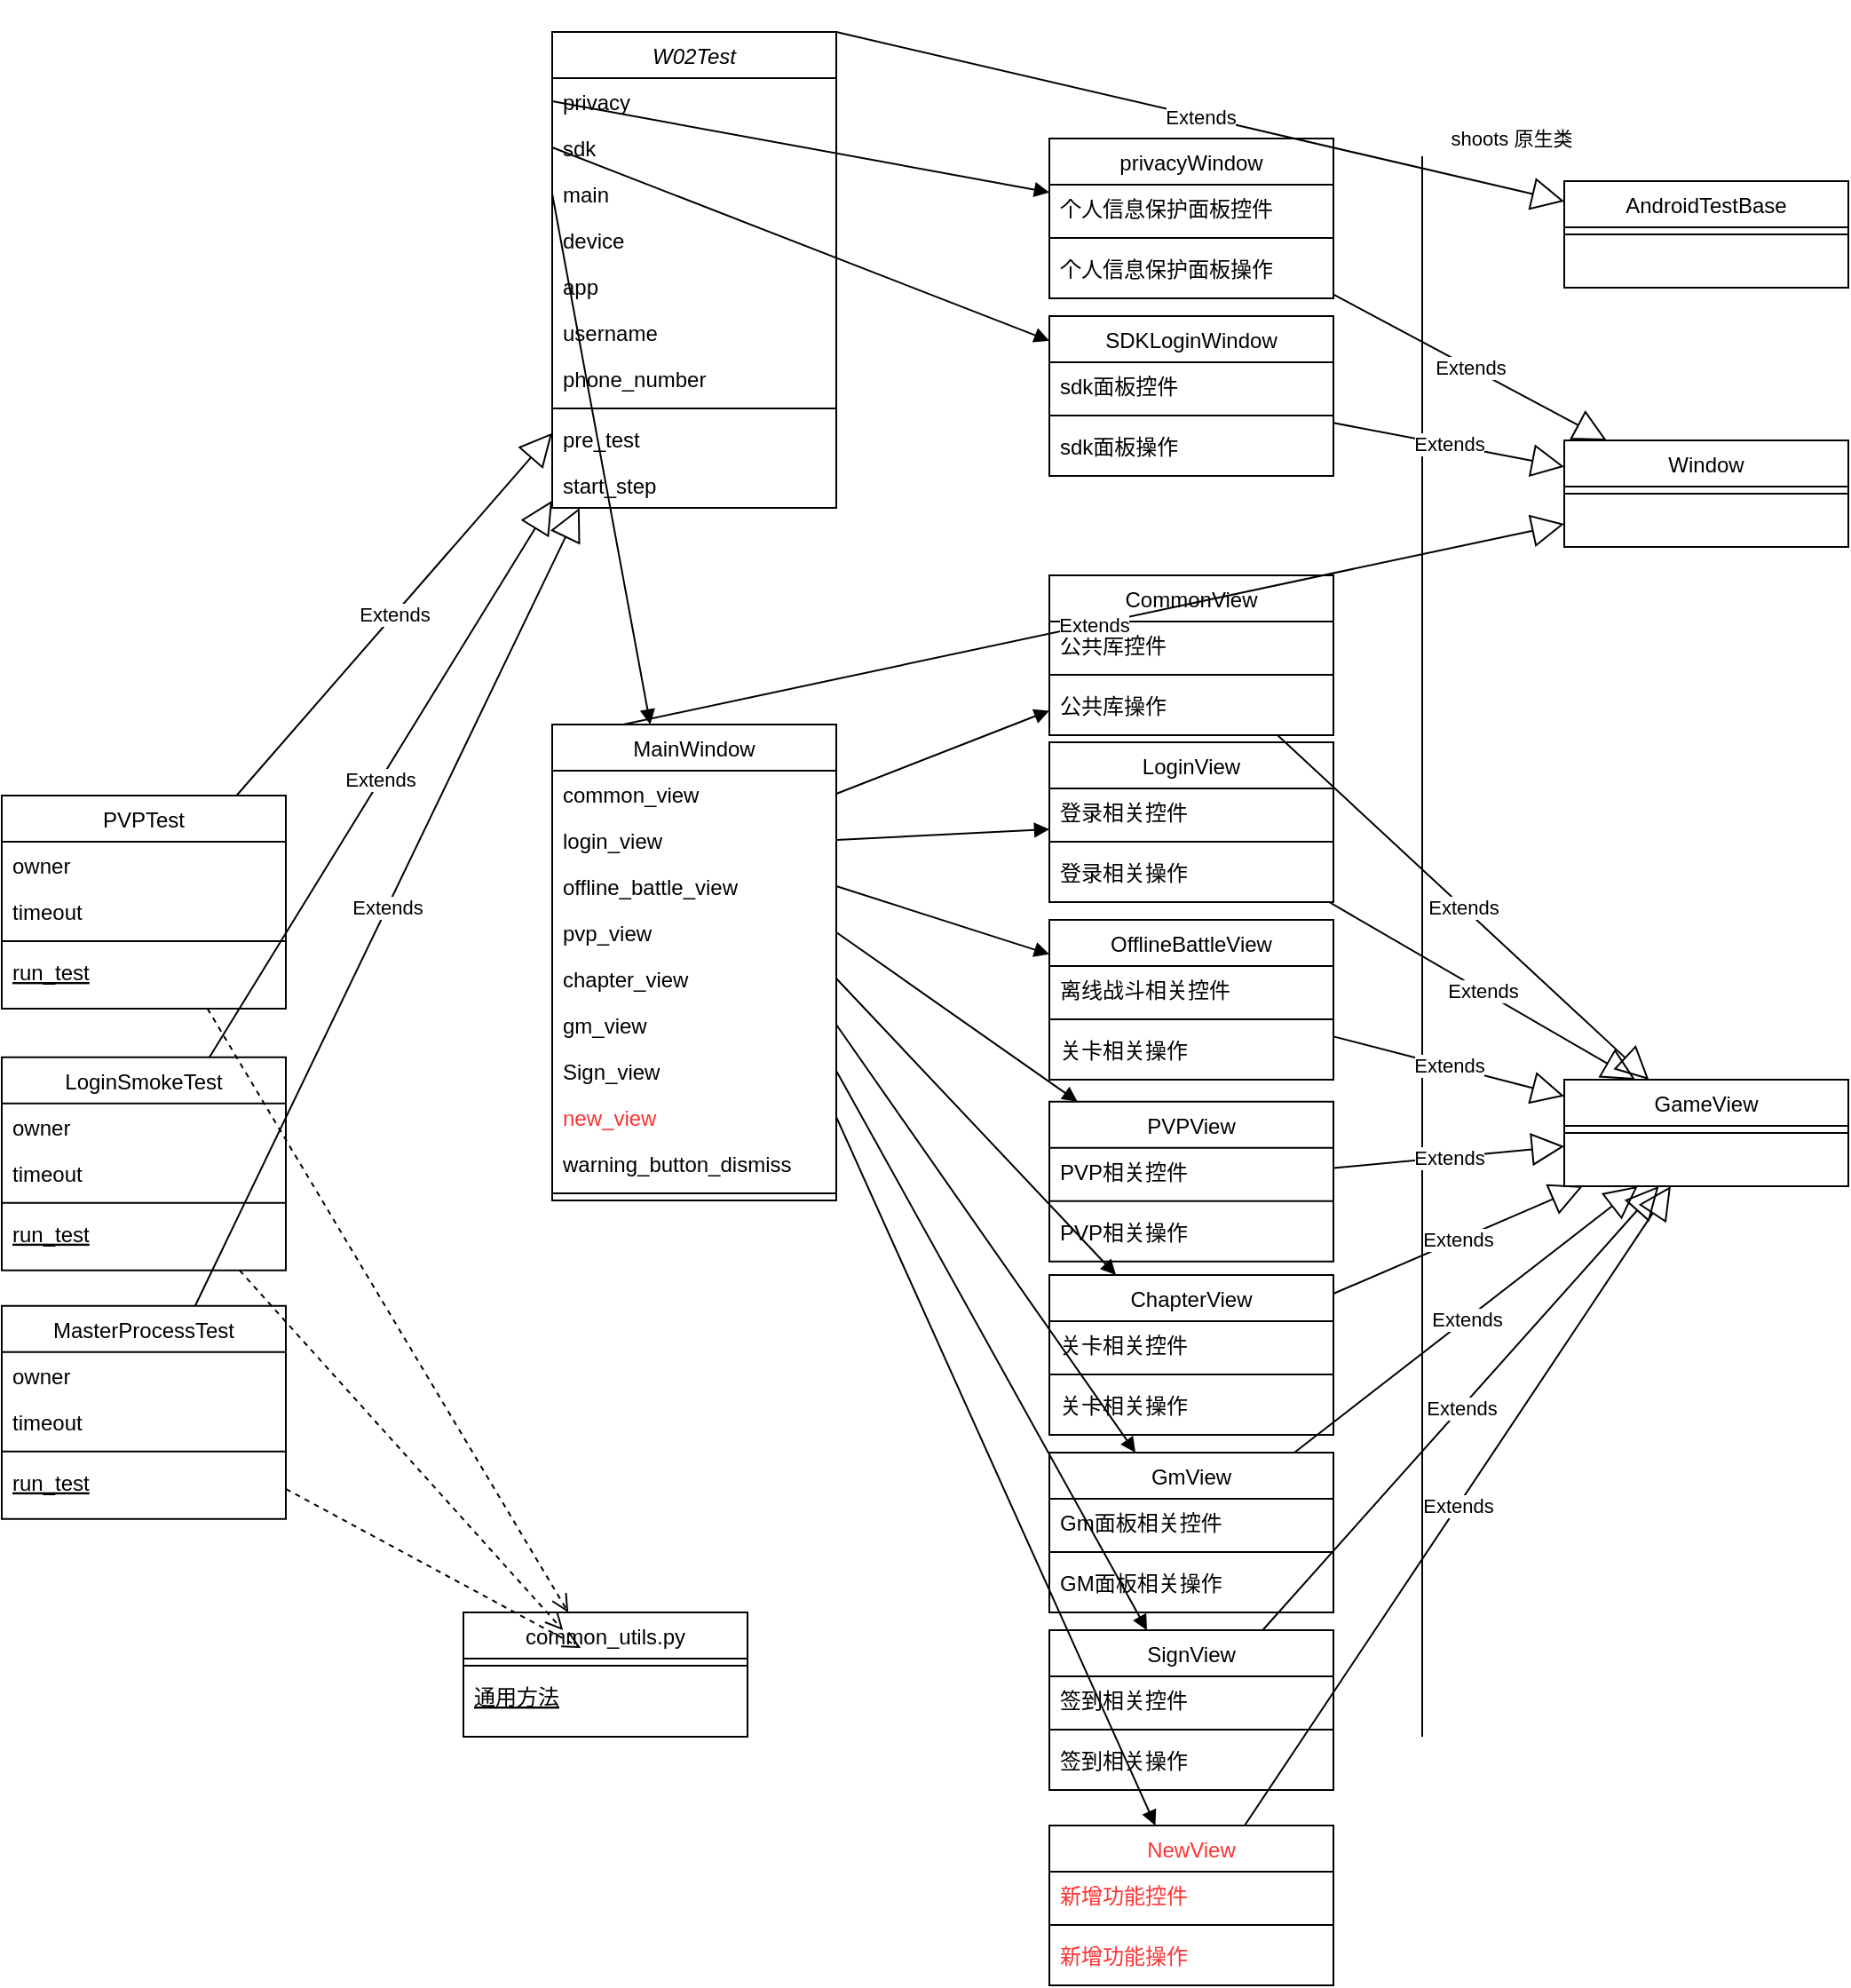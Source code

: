 <mxfile version="15.7.2" type="github">
  <diagram id="C5RBs43oDa-KdzZeNtuy" name="Page-1">
    <mxGraphModel dx="2062" dy="1154" grid="1" gridSize="10" guides="1" tooltips="1" connect="1" arrows="1" fold="1" page="1" pageScale="1" pageWidth="827" pageHeight="1169" math="0" shadow="0">
      <root>
        <mxCell id="WIyWlLk6GJQsqaUBKTNV-0" />
        <mxCell id="WIyWlLk6GJQsqaUBKTNV-1" parent="WIyWlLk6GJQsqaUBKTNV-0" />
        <mxCell id="zkfFHV4jXpPFQw0GAbJ--0" value="W02Test" style="swimlane;fontStyle=2;align=center;verticalAlign=top;childLayout=stackLayout;horizontal=1;startSize=26;horizontalStack=0;resizeParent=1;resizeLast=0;collapsible=1;marginBottom=0;rounded=0;shadow=0;strokeWidth=1;" parent="WIyWlLk6GJQsqaUBKTNV-1" vertex="1">
          <mxGeometry x="360" y="50" width="160" height="268" as="geometry">
            <mxRectangle x="230" y="140" width="160" height="26" as="alternateBounds" />
          </mxGeometry>
        </mxCell>
        <mxCell id="zkfFHV4jXpPFQw0GAbJ--1" value="privacy" style="text;align=left;verticalAlign=top;spacingLeft=4;spacingRight=4;overflow=hidden;rotatable=0;points=[[0,0.5],[1,0.5]];portConstraint=eastwest;" parent="zkfFHV4jXpPFQw0GAbJ--0" vertex="1">
          <mxGeometry y="26" width="160" height="26" as="geometry" />
        </mxCell>
        <mxCell id="zkfFHV4jXpPFQw0GAbJ--2" value="sdk" style="text;align=left;verticalAlign=top;spacingLeft=4;spacingRight=4;overflow=hidden;rotatable=0;points=[[0,0.5],[1,0.5]];portConstraint=eastwest;rounded=0;shadow=0;html=0;" parent="zkfFHV4jXpPFQw0GAbJ--0" vertex="1">
          <mxGeometry y="52" width="160" height="26" as="geometry" />
        </mxCell>
        <mxCell id="zkfFHV4jXpPFQw0GAbJ--3" value="main" style="text;align=left;verticalAlign=top;spacingLeft=4;spacingRight=4;overflow=hidden;rotatable=0;points=[[0,0.5],[1,0.5]];portConstraint=eastwest;rounded=0;shadow=0;html=0;" parent="zkfFHV4jXpPFQw0GAbJ--0" vertex="1">
          <mxGeometry y="78" width="160" height="26" as="geometry" />
        </mxCell>
        <mxCell id="FP9wu0z_1PRYk9KPwg8O-0" value="device" style="text;align=left;verticalAlign=top;spacingLeft=4;spacingRight=4;overflow=hidden;rotatable=0;points=[[0,0.5],[1,0.5]];portConstraint=eastwest;rounded=0;shadow=0;html=0;" vertex="1" parent="zkfFHV4jXpPFQw0GAbJ--0">
          <mxGeometry y="104" width="160" height="26" as="geometry" />
        </mxCell>
        <mxCell id="FP9wu0z_1PRYk9KPwg8O-1" value="app" style="text;align=left;verticalAlign=top;spacingLeft=4;spacingRight=4;overflow=hidden;rotatable=0;points=[[0,0.5],[1,0.5]];portConstraint=eastwest;rounded=0;shadow=0;html=0;" vertex="1" parent="zkfFHV4jXpPFQw0GAbJ--0">
          <mxGeometry y="130" width="160" height="26" as="geometry" />
        </mxCell>
        <mxCell id="FP9wu0z_1PRYk9KPwg8O-2" value="username" style="text;align=left;verticalAlign=top;spacingLeft=4;spacingRight=4;overflow=hidden;rotatable=0;points=[[0,0.5],[1,0.5]];portConstraint=eastwest;rounded=0;shadow=0;html=0;" vertex="1" parent="zkfFHV4jXpPFQw0GAbJ--0">
          <mxGeometry y="156" width="160" height="26" as="geometry" />
        </mxCell>
        <mxCell id="FP9wu0z_1PRYk9KPwg8O-3" value="phone_number" style="text;align=left;verticalAlign=top;spacingLeft=4;spacingRight=4;overflow=hidden;rotatable=0;points=[[0,0.5],[1,0.5]];portConstraint=eastwest;rounded=0;shadow=0;html=0;" vertex="1" parent="zkfFHV4jXpPFQw0GAbJ--0">
          <mxGeometry y="182" width="160" height="26" as="geometry" />
        </mxCell>
        <mxCell id="zkfFHV4jXpPFQw0GAbJ--4" value="" style="line;html=1;strokeWidth=1;align=left;verticalAlign=middle;spacingTop=-1;spacingLeft=3;spacingRight=3;rotatable=0;labelPosition=right;points=[];portConstraint=eastwest;" parent="zkfFHV4jXpPFQw0GAbJ--0" vertex="1">
          <mxGeometry y="208" width="160" height="8" as="geometry" />
        </mxCell>
        <mxCell id="zkfFHV4jXpPFQw0GAbJ--5" value="pre_test" style="text;align=left;verticalAlign=top;spacingLeft=4;spacingRight=4;overflow=hidden;rotatable=0;points=[[0,0.5],[1,0.5]];portConstraint=eastwest;" parent="zkfFHV4jXpPFQw0GAbJ--0" vertex="1">
          <mxGeometry y="216" width="160" height="26" as="geometry" />
        </mxCell>
        <mxCell id="FP9wu0z_1PRYk9KPwg8O-4" value="start_step" style="text;align=left;verticalAlign=top;spacingLeft=4;spacingRight=4;overflow=hidden;rotatable=0;points=[[0,0.5],[1,0.5]];portConstraint=eastwest;" vertex="1" parent="zkfFHV4jXpPFQw0GAbJ--0">
          <mxGeometry y="242" width="160" height="26" as="geometry" />
        </mxCell>
        <mxCell id="zkfFHV4jXpPFQw0GAbJ--6" value="PVPTest" style="swimlane;fontStyle=0;align=center;verticalAlign=top;childLayout=stackLayout;horizontal=1;startSize=26;horizontalStack=0;resizeParent=1;resizeLast=0;collapsible=1;marginBottom=0;rounded=0;shadow=0;strokeWidth=1;" parent="WIyWlLk6GJQsqaUBKTNV-1" vertex="1">
          <mxGeometry x="50" y="480" width="160" height="120" as="geometry">
            <mxRectangle x="130" y="380" width="160" height="26" as="alternateBounds" />
          </mxGeometry>
        </mxCell>
        <mxCell id="zkfFHV4jXpPFQw0GAbJ--7" value="owner" style="text;align=left;verticalAlign=top;spacingLeft=4;spacingRight=4;overflow=hidden;rotatable=0;points=[[0,0.5],[1,0.5]];portConstraint=eastwest;" parent="zkfFHV4jXpPFQw0GAbJ--6" vertex="1">
          <mxGeometry y="26" width="160" height="26" as="geometry" />
        </mxCell>
        <mxCell id="zkfFHV4jXpPFQw0GAbJ--8" value="timeout" style="text;align=left;verticalAlign=top;spacingLeft=4;spacingRight=4;overflow=hidden;rotatable=0;points=[[0,0.5],[1,0.5]];portConstraint=eastwest;rounded=0;shadow=0;html=0;" parent="zkfFHV4jXpPFQw0GAbJ--6" vertex="1">
          <mxGeometry y="52" width="160" height="26" as="geometry" />
        </mxCell>
        <mxCell id="zkfFHV4jXpPFQw0GAbJ--9" value="" style="line;html=1;strokeWidth=1;align=left;verticalAlign=middle;spacingTop=-1;spacingLeft=3;spacingRight=3;rotatable=0;labelPosition=right;points=[];portConstraint=eastwest;" parent="zkfFHV4jXpPFQw0GAbJ--6" vertex="1">
          <mxGeometry y="78" width="160" height="8" as="geometry" />
        </mxCell>
        <mxCell id="zkfFHV4jXpPFQw0GAbJ--10" value="run_test" style="text;align=left;verticalAlign=top;spacingLeft=4;spacingRight=4;overflow=hidden;rotatable=0;points=[[0,0.5],[1,0.5]];portConstraint=eastwest;fontStyle=4" parent="zkfFHV4jXpPFQw0GAbJ--6" vertex="1">
          <mxGeometry y="86" width="160" height="26" as="geometry" />
        </mxCell>
        <mxCell id="zkfFHV4jXpPFQw0GAbJ--17" value="MainWindow" style="swimlane;fontStyle=0;align=center;verticalAlign=top;childLayout=stackLayout;horizontal=1;startSize=26;horizontalStack=0;resizeParent=1;resizeLast=0;collapsible=1;marginBottom=0;rounded=0;shadow=0;strokeWidth=1;" parent="WIyWlLk6GJQsqaUBKTNV-1" vertex="1">
          <mxGeometry x="360" y="440" width="160" height="268" as="geometry">
            <mxRectangle x="550" y="140" width="160" height="26" as="alternateBounds" />
          </mxGeometry>
        </mxCell>
        <mxCell id="zkfFHV4jXpPFQw0GAbJ--18" value="common_view" style="text;align=left;verticalAlign=top;spacingLeft=4;spacingRight=4;overflow=hidden;rotatable=0;points=[[0,0.5],[1,0.5]];portConstraint=eastwest;" parent="zkfFHV4jXpPFQw0GAbJ--17" vertex="1">
          <mxGeometry y="26" width="160" height="26" as="geometry" />
        </mxCell>
        <mxCell id="zkfFHV4jXpPFQw0GAbJ--19" value="login_view" style="text;align=left;verticalAlign=top;spacingLeft=4;spacingRight=4;overflow=hidden;rotatable=0;points=[[0,0.5],[1,0.5]];portConstraint=eastwest;rounded=0;shadow=0;html=0;" parent="zkfFHV4jXpPFQw0GAbJ--17" vertex="1">
          <mxGeometry y="52" width="160" height="26" as="geometry" />
        </mxCell>
        <mxCell id="zkfFHV4jXpPFQw0GAbJ--20" value="offline_battle_view" style="text;align=left;verticalAlign=top;spacingLeft=4;spacingRight=4;overflow=hidden;rotatable=0;points=[[0,0.5],[1,0.5]];portConstraint=eastwest;rounded=0;shadow=0;html=0;" parent="zkfFHV4jXpPFQw0GAbJ--17" vertex="1">
          <mxGeometry y="78" width="160" height="26" as="geometry" />
        </mxCell>
        <mxCell id="zkfFHV4jXpPFQw0GAbJ--21" value="pvp_view" style="text;align=left;verticalAlign=top;spacingLeft=4;spacingRight=4;overflow=hidden;rotatable=0;points=[[0,0.5],[1,0.5]];portConstraint=eastwest;rounded=0;shadow=0;html=0;" parent="zkfFHV4jXpPFQw0GAbJ--17" vertex="1">
          <mxGeometry y="104" width="160" height="26" as="geometry" />
        </mxCell>
        <mxCell id="zkfFHV4jXpPFQw0GAbJ--22" value="chapter_view" style="text;align=left;verticalAlign=top;spacingLeft=4;spacingRight=4;overflow=hidden;rotatable=0;points=[[0,0.5],[1,0.5]];portConstraint=eastwest;rounded=0;shadow=0;html=0;" parent="zkfFHV4jXpPFQw0GAbJ--17" vertex="1">
          <mxGeometry y="130" width="160" height="26" as="geometry" />
        </mxCell>
        <mxCell id="FP9wu0z_1PRYk9KPwg8O-25" value="gm_view" style="text;align=left;verticalAlign=top;spacingLeft=4;spacingRight=4;overflow=hidden;rotatable=0;points=[[0,0.5],[1,0.5]];portConstraint=eastwest;rounded=0;shadow=0;html=0;" vertex="1" parent="zkfFHV4jXpPFQw0GAbJ--17">
          <mxGeometry y="156" width="160" height="26" as="geometry" />
        </mxCell>
        <mxCell id="FP9wu0z_1PRYk9KPwg8O-26" value="Sign_view" style="text;align=left;verticalAlign=top;spacingLeft=4;spacingRight=4;overflow=hidden;rotatable=0;points=[[0,0.5],[1,0.5]];portConstraint=eastwest;rounded=0;shadow=0;html=0;" vertex="1" parent="zkfFHV4jXpPFQw0GAbJ--17">
          <mxGeometry y="182" width="160" height="26" as="geometry" />
        </mxCell>
        <mxCell id="FP9wu0z_1PRYk9KPwg8O-162" value="new_view" style="text;align=left;verticalAlign=top;spacingLeft=4;spacingRight=4;overflow=hidden;rotatable=0;points=[[0,0.5],[1,0.5]];portConstraint=eastwest;rounded=0;shadow=0;html=0;fontColor=#FF3333;" vertex="1" parent="zkfFHV4jXpPFQw0GAbJ--17">
          <mxGeometry y="208" width="160" height="26" as="geometry" />
        </mxCell>
        <mxCell id="FP9wu0z_1PRYk9KPwg8O-27" value="warning_button_dismiss" style="text;align=left;verticalAlign=top;spacingLeft=4;spacingRight=4;overflow=hidden;rotatable=0;points=[[0,0.5],[1,0.5]];portConstraint=eastwest;rounded=0;shadow=0;html=0;" vertex="1" parent="zkfFHV4jXpPFQw0GAbJ--17">
          <mxGeometry y="234" width="160" height="26" as="geometry" />
        </mxCell>
        <mxCell id="zkfFHV4jXpPFQw0GAbJ--23" value="" style="line;html=1;strokeWidth=1;align=left;verticalAlign=middle;spacingTop=-1;spacingLeft=3;spacingRight=3;rotatable=0;labelPosition=right;points=[];portConstraint=eastwest;" parent="zkfFHV4jXpPFQw0GAbJ--17" vertex="1">
          <mxGeometry y="260" width="160" height="8" as="geometry" />
        </mxCell>
        <mxCell id="FP9wu0z_1PRYk9KPwg8O-5" value="Extends" style="endArrow=block;endSize=16;endFill=0;html=1;rounded=0;" edge="1" parent="WIyWlLk6GJQsqaUBKTNV-1" source="zkfFHV4jXpPFQw0GAbJ--6" target="zkfFHV4jXpPFQw0GAbJ--0">
          <mxGeometry width="160" relative="1" as="geometry">
            <mxPoint x="470" y="550" as="sourcePoint" />
            <mxPoint x="630" y="550" as="targetPoint" />
          </mxGeometry>
        </mxCell>
        <mxCell id="FP9wu0z_1PRYk9KPwg8O-7" value="LoginSmokeTest" style="swimlane;fontStyle=0;align=center;verticalAlign=top;childLayout=stackLayout;horizontal=1;startSize=26;horizontalStack=0;resizeParent=1;resizeLast=0;collapsible=1;marginBottom=0;rounded=0;shadow=0;strokeWidth=1;" vertex="1" parent="WIyWlLk6GJQsqaUBKTNV-1">
          <mxGeometry x="50" y="627.35" width="160" height="120" as="geometry">
            <mxRectangle x="130" y="380" width="160" height="26" as="alternateBounds" />
          </mxGeometry>
        </mxCell>
        <mxCell id="FP9wu0z_1PRYk9KPwg8O-8" value="owner" style="text;align=left;verticalAlign=top;spacingLeft=4;spacingRight=4;overflow=hidden;rotatable=0;points=[[0,0.5],[1,0.5]];portConstraint=eastwest;" vertex="1" parent="FP9wu0z_1PRYk9KPwg8O-7">
          <mxGeometry y="26" width="160" height="26" as="geometry" />
        </mxCell>
        <mxCell id="FP9wu0z_1PRYk9KPwg8O-9" value="timeout" style="text;align=left;verticalAlign=top;spacingLeft=4;spacingRight=4;overflow=hidden;rotatable=0;points=[[0,0.5],[1,0.5]];portConstraint=eastwest;rounded=0;shadow=0;html=0;" vertex="1" parent="FP9wu0z_1PRYk9KPwg8O-7">
          <mxGeometry y="52" width="160" height="26" as="geometry" />
        </mxCell>
        <mxCell id="FP9wu0z_1PRYk9KPwg8O-10" value="" style="line;html=1;strokeWidth=1;align=left;verticalAlign=middle;spacingTop=-1;spacingLeft=3;spacingRight=3;rotatable=0;labelPosition=right;points=[];portConstraint=eastwest;" vertex="1" parent="FP9wu0z_1PRYk9KPwg8O-7">
          <mxGeometry y="78" width="160" height="8" as="geometry" />
        </mxCell>
        <mxCell id="FP9wu0z_1PRYk9KPwg8O-11" value="run_test" style="text;align=left;verticalAlign=top;spacingLeft=4;spacingRight=4;overflow=hidden;rotatable=0;points=[[0,0.5],[1,0.5]];portConstraint=eastwest;fontStyle=4" vertex="1" parent="FP9wu0z_1PRYk9KPwg8O-7">
          <mxGeometry y="86" width="160" height="26" as="geometry" />
        </mxCell>
        <mxCell id="FP9wu0z_1PRYk9KPwg8O-12" value="Extends" style="endArrow=block;endSize=16;endFill=0;html=1;rounded=0;" edge="1" parent="WIyWlLk6GJQsqaUBKTNV-1" source="FP9wu0z_1PRYk9KPwg8O-7" target="zkfFHV4jXpPFQw0GAbJ--0">
          <mxGeometry width="160" relative="1" as="geometry">
            <mxPoint x="470" y="697.35" as="sourcePoint" />
            <mxPoint x="360" y="489.995" as="targetPoint" />
          </mxGeometry>
        </mxCell>
        <mxCell id="FP9wu0z_1PRYk9KPwg8O-13" value="MasterProcessTest" style="swimlane;fontStyle=0;align=center;verticalAlign=top;childLayout=stackLayout;horizontal=1;startSize=26;horizontalStack=0;resizeParent=1;resizeLast=0;collapsible=1;marginBottom=0;rounded=0;shadow=0;strokeWidth=1;" vertex="1" parent="WIyWlLk6GJQsqaUBKTNV-1">
          <mxGeometry x="50" y="767.35" width="160" height="120" as="geometry">
            <mxRectangle x="130" y="380" width="160" height="26" as="alternateBounds" />
          </mxGeometry>
        </mxCell>
        <mxCell id="FP9wu0z_1PRYk9KPwg8O-14" value="owner" style="text;align=left;verticalAlign=top;spacingLeft=4;spacingRight=4;overflow=hidden;rotatable=0;points=[[0,0.5],[1,0.5]];portConstraint=eastwest;" vertex="1" parent="FP9wu0z_1PRYk9KPwg8O-13">
          <mxGeometry y="26" width="160" height="26" as="geometry" />
        </mxCell>
        <mxCell id="FP9wu0z_1PRYk9KPwg8O-15" value="timeout" style="text;align=left;verticalAlign=top;spacingLeft=4;spacingRight=4;overflow=hidden;rotatable=0;points=[[0,0.5],[1,0.5]];portConstraint=eastwest;rounded=0;shadow=0;html=0;" vertex="1" parent="FP9wu0z_1PRYk9KPwg8O-13">
          <mxGeometry y="52" width="160" height="26" as="geometry" />
        </mxCell>
        <mxCell id="FP9wu0z_1PRYk9KPwg8O-16" value="" style="line;html=1;strokeWidth=1;align=left;verticalAlign=middle;spacingTop=-1;spacingLeft=3;spacingRight=3;rotatable=0;labelPosition=right;points=[];portConstraint=eastwest;" vertex="1" parent="FP9wu0z_1PRYk9KPwg8O-13">
          <mxGeometry y="78" width="160" height="8" as="geometry" />
        </mxCell>
        <mxCell id="FP9wu0z_1PRYk9KPwg8O-17" value="run_test" style="text;align=left;verticalAlign=top;spacingLeft=4;spacingRight=4;overflow=hidden;rotatable=0;points=[[0,0.5],[1,0.5]];portConstraint=eastwest;fontStyle=4" vertex="1" parent="FP9wu0z_1PRYk9KPwg8O-13">
          <mxGeometry y="86" width="160" height="26" as="geometry" />
        </mxCell>
        <mxCell id="FP9wu0z_1PRYk9KPwg8O-18" value="Extends" style="endArrow=block;endSize=16;endFill=0;html=1;rounded=0;" edge="1" parent="WIyWlLk6GJQsqaUBKTNV-1" source="FP9wu0z_1PRYk9KPwg8O-13" target="zkfFHV4jXpPFQw0GAbJ--0">
          <mxGeometry width="160" relative="1" as="geometry">
            <mxPoint x="470" y="837.35" as="sourcePoint" />
            <mxPoint x="360" y="629.995" as="targetPoint" />
          </mxGeometry>
        </mxCell>
        <mxCell id="FP9wu0z_1PRYk9KPwg8O-19" value="common_utils.py" style="swimlane;fontStyle=0;align=center;verticalAlign=top;childLayout=stackLayout;horizontal=1;startSize=26;horizontalStack=0;resizeParent=1;resizeLast=0;collapsible=1;marginBottom=0;rounded=0;shadow=0;strokeWidth=1;" vertex="1" parent="WIyWlLk6GJQsqaUBKTNV-1">
          <mxGeometry x="310" y="940" width="160" height="70" as="geometry">
            <mxRectangle x="130" y="380" width="160" height="26" as="alternateBounds" />
          </mxGeometry>
        </mxCell>
        <mxCell id="FP9wu0z_1PRYk9KPwg8O-22" value="" style="line;html=1;strokeWidth=1;align=left;verticalAlign=middle;spacingTop=-1;spacingLeft=3;spacingRight=3;rotatable=0;labelPosition=right;points=[];portConstraint=eastwest;" vertex="1" parent="FP9wu0z_1PRYk9KPwg8O-19">
          <mxGeometry y="26" width="160" height="8" as="geometry" />
        </mxCell>
        <mxCell id="FP9wu0z_1PRYk9KPwg8O-23" value="通用方法" style="text;align=left;verticalAlign=top;spacingLeft=4;spacingRight=4;overflow=hidden;rotatable=0;points=[[0,0.5],[1,0.5]];portConstraint=eastwest;fontStyle=4" vertex="1" parent="FP9wu0z_1PRYk9KPwg8O-19">
          <mxGeometry y="34" width="160" height="26" as="geometry" />
        </mxCell>
        <mxCell id="FP9wu0z_1PRYk9KPwg8O-24" value="" style="html=1;verticalAlign=bottom;endArrow=open;dashed=1;endSize=8;rounded=0;" edge="1" parent="WIyWlLk6GJQsqaUBKTNV-1" source="zkfFHV4jXpPFQw0GAbJ--6" target="FP9wu0z_1PRYk9KPwg8O-19">
          <mxGeometry relative="1" as="geometry">
            <mxPoint x="590" y="550" as="sourcePoint" />
            <mxPoint x="510" y="550" as="targetPoint" />
          </mxGeometry>
        </mxCell>
        <mxCell id="FP9wu0z_1PRYk9KPwg8O-62" value="privacyWindow" style="swimlane;fontStyle=0;align=center;verticalAlign=top;childLayout=stackLayout;horizontal=1;startSize=26;horizontalStack=0;resizeParent=1;resizeLast=0;collapsible=1;marginBottom=0;rounded=0;shadow=0;strokeWidth=1;" vertex="1" parent="WIyWlLk6GJQsqaUBKTNV-1">
          <mxGeometry x="640" y="110" width="160" height="90" as="geometry">
            <mxRectangle x="550" y="140" width="160" height="26" as="alternateBounds" />
          </mxGeometry>
        </mxCell>
        <mxCell id="FP9wu0z_1PRYk9KPwg8O-63" value="个人信息保护面板控件" style="text;align=left;verticalAlign=top;spacingLeft=4;spacingRight=4;overflow=hidden;rotatable=0;points=[[0,0.5],[1,0.5]];portConstraint=eastwest;" vertex="1" parent="FP9wu0z_1PRYk9KPwg8O-62">
          <mxGeometry y="26" width="160" height="26" as="geometry" />
        </mxCell>
        <mxCell id="FP9wu0z_1PRYk9KPwg8O-71" value="" style="line;html=1;strokeWidth=1;align=left;verticalAlign=middle;spacingTop=-1;spacingLeft=3;spacingRight=3;rotatable=0;labelPosition=right;points=[];portConstraint=eastwest;" vertex="1" parent="FP9wu0z_1PRYk9KPwg8O-62">
          <mxGeometry y="52" width="160" height="8" as="geometry" />
        </mxCell>
        <mxCell id="FP9wu0z_1PRYk9KPwg8O-72" value="个人信息保护面板操作" style="text;align=left;verticalAlign=top;spacingLeft=4;spacingRight=4;overflow=hidden;rotatable=0;points=[[0,0.5],[1,0.5]];portConstraint=eastwest;" vertex="1" parent="FP9wu0z_1PRYk9KPwg8O-62">
          <mxGeometry y="60" width="160" height="26" as="geometry" />
        </mxCell>
        <mxCell id="FP9wu0z_1PRYk9KPwg8O-90" value="" style="html=1;verticalAlign=bottom;endArrow=block;rounded=0;exitX=0;exitY=0.5;exitDx=0;exitDy=0;startArrow=none;" edge="1" parent="WIyWlLk6GJQsqaUBKTNV-1" source="zkfFHV4jXpPFQw0GAbJ--1" target="FP9wu0z_1PRYk9KPwg8O-62">
          <mxGeometry width="80" relative="1" as="geometry">
            <mxPoint x="370" y="530" as="sourcePoint" />
            <mxPoint x="450" y="530" as="targetPoint" />
          </mxGeometry>
        </mxCell>
        <mxCell id="FP9wu0z_1PRYk9KPwg8O-91" value="" style="html=1;verticalAlign=bottom;endArrow=block;rounded=0;exitX=0;exitY=0.5;exitDx=0;exitDy=0;" edge="1" parent="WIyWlLk6GJQsqaUBKTNV-1" source="zkfFHV4jXpPFQw0GAbJ--3" target="zkfFHV4jXpPFQw0GAbJ--17">
          <mxGeometry width="80" relative="1" as="geometry">
            <mxPoint x="370" y="224.8" as="sourcePoint" />
            <mxPoint x="890" y="230.0" as="targetPoint" />
          </mxGeometry>
        </mxCell>
        <mxCell id="FP9wu0z_1PRYk9KPwg8O-92" value="" style="html=1;verticalAlign=bottom;endArrow=block;rounded=0;exitX=0;exitY=0.5;exitDx=0;exitDy=0;" edge="1" parent="WIyWlLk6GJQsqaUBKTNV-1" source="zkfFHV4jXpPFQw0GAbJ--2" target="FP9wu0z_1PRYk9KPwg8O-86">
          <mxGeometry width="80" relative="1" as="geometry">
            <mxPoint x="240" y="179" as="sourcePoint" />
            <mxPoint x="760" y="184.2" as="targetPoint" />
          </mxGeometry>
        </mxCell>
        <mxCell id="FP9wu0z_1PRYk9KPwg8O-86" value="SDKLoginWindow" style="swimlane;fontStyle=0;align=center;verticalAlign=top;childLayout=stackLayout;horizontal=1;startSize=26;horizontalStack=0;resizeParent=1;resizeLast=0;collapsible=1;marginBottom=0;rounded=0;shadow=0;strokeWidth=1;" vertex="1" parent="WIyWlLk6GJQsqaUBKTNV-1">
          <mxGeometry x="640" y="210" width="160" height="90" as="geometry">
            <mxRectangle x="550" y="140" width="160" height="26" as="alternateBounds" />
          </mxGeometry>
        </mxCell>
        <mxCell id="FP9wu0z_1PRYk9KPwg8O-87" value="sdk面板控件" style="text;align=left;verticalAlign=top;spacingLeft=4;spacingRight=4;overflow=hidden;rotatable=0;points=[[0,0.5],[1,0.5]];portConstraint=eastwest;" vertex="1" parent="FP9wu0z_1PRYk9KPwg8O-86">
          <mxGeometry y="26" width="160" height="26" as="geometry" />
        </mxCell>
        <mxCell id="FP9wu0z_1PRYk9KPwg8O-88" value="" style="line;html=1;strokeWidth=1;align=left;verticalAlign=middle;spacingTop=-1;spacingLeft=3;spacingRight=3;rotatable=0;labelPosition=right;points=[];portConstraint=eastwest;" vertex="1" parent="FP9wu0z_1PRYk9KPwg8O-86">
          <mxGeometry y="52" width="160" height="8" as="geometry" />
        </mxCell>
        <mxCell id="FP9wu0z_1PRYk9KPwg8O-89" value="sdk面板操作" style="text;align=left;verticalAlign=top;spacingLeft=4;spacingRight=4;overflow=hidden;rotatable=0;points=[[0,0.5],[1,0.5]];portConstraint=eastwest;" vertex="1" parent="FP9wu0z_1PRYk9KPwg8O-86">
          <mxGeometry y="60" width="160" height="26" as="geometry" />
        </mxCell>
        <mxCell id="FP9wu0z_1PRYk9KPwg8O-96" value="ChapterView" style="swimlane;fontStyle=0;align=center;verticalAlign=top;childLayout=stackLayout;horizontal=1;startSize=26;horizontalStack=0;resizeParent=1;resizeLast=0;collapsible=1;marginBottom=0;rounded=0;shadow=0;strokeWidth=1;" vertex="1" parent="WIyWlLk6GJQsqaUBKTNV-1">
          <mxGeometry x="640" y="750" width="160" height="90" as="geometry">
            <mxRectangle x="550" y="140" width="160" height="26" as="alternateBounds" />
          </mxGeometry>
        </mxCell>
        <mxCell id="FP9wu0z_1PRYk9KPwg8O-97" value="关卡相关控件" style="text;align=left;verticalAlign=top;spacingLeft=4;spacingRight=4;overflow=hidden;rotatable=0;points=[[0,0.5],[1,0.5]];portConstraint=eastwest;" vertex="1" parent="FP9wu0z_1PRYk9KPwg8O-96">
          <mxGeometry y="26" width="160" height="26" as="geometry" />
        </mxCell>
        <mxCell id="FP9wu0z_1PRYk9KPwg8O-98" value="" style="line;html=1;strokeWidth=1;align=left;verticalAlign=middle;spacingTop=-1;spacingLeft=3;spacingRight=3;rotatable=0;labelPosition=right;points=[];portConstraint=eastwest;" vertex="1" parent="FP9wu0z_1PRYk9KPwg8O-96">
          <mxGeometry y="52" width="160" height="8" as="geometry" />
        </mxCell>
        <mxCell id="FP9wu0z_1PRYk9KPwg8O-99" value="关卡相关操作" style="text;align=left;verticalAlign=top;spacingLeft=4;spacingRight=4;overflow=hidden;rotatable=0;points=[[0,0.5],[1,0.5]];portConstraint=eastwest;" vertex="1" parent="FP9wu0z_1PRYk9KPwg8O-96">
          <mxGeometry y="60" width="160" height="26" as="geometry" />
        </mxCell>
        <mxCell id="FP9wu0z_1PRYk9KPwg8O-100" value="GmView" style="swimlane;fontStyle=0;align=center;verticalAlign=top;childLayout=stackLayout;horizontal=1;startSize=26;horizontalStack=0;resizeParent=1;resizeLast=0;collapsible=1;marginBottom=0;rounded=0;shadow=0;strokeWidth=1;" vertex="1" parent="WIyWlLk6GJQsqaUBKTNV-1">
          <mxGeometry x="640" y="850" width="160" height="90" as="geometry">
            <mxRectangle x="550" y="140" width="160" height="26" as="alternateBounds" />
          </mxGeometry>
        </mxCell>
        <mxCell id="FP9wu0z_1PRYk9KPwg8O-101" value="Gm面板相关控件" style="text;align=left;verticalAlign=top;spacingLeft=4;spacingRight=4;overflow=hidden;rotatable=0;points=[[0,0.5],[1,0.5]];portConstraint=eastwest;" vertex="1" parent="FP9wu0z_1PRYk9KPwg8O-100">
          <mxGeometry y="26" width="160" height="26" as="geometry" />
        </mxCell>
        <mxCell id="FP9wu0z_1PRYk9KPwg8O-102" value="" style="line;html=1;strokeWidth=1;align=left;verticalAlign=middle;spacingTop=-1;spacingLeft=3;spacingRight=3;rotatable=0;labelPosition=right;points=[];portConstraint=eastwest;" vertex="1" parent="FP9wu0z_1PRYk9KPwg8O-100">
          <mxGeometry y="52" width="160" height="8" as="geometry" />
        </mxCell>
        <mxCell id="FP9wu0z_1PRYk9KPwg8O-103" value="GM面板相关操作" style="text;align=left;verticalAlign=top;spacingLeft=4;spacingRight=4;overflow=hidden;rotatable=0;points=[[0,0.5],[1,0.5]];portConstraint=eastwest;" vertex="1" parent="FP9wu0z_1PRYk9KPwg8O-100">
          <mxGeometry y="60" width="160" height="26" as="geometry" />
        </mxCell>
        <mxCell id="FP9wu0z_1PRYk9KPwg8O-104" value="LoginView" style="swimlane;fontStyle=0;align=center;verticalAlign=top;childLayout=stackLayout;horizontal=1;startSize=26;horizontalStack=0;resizeParent=1;resizeLast=0;collapsible=1;marginBottom=0;rounded=0;shadow=0;strokeWidth=1;" vertex="1" parent="WIyWlLk6GJQsqaUBKTNV-1">
          <mxGeometry x="640" y="450" width="160" height="90" as="geometry">
            <mxRectangle x="550" y="140" width="160" height="26" as="alternateBounds" />
          </mxGeometry>
        </mxCell>
        <mxCell id="FP9wu0z_1PRYk9KPwg8O-105" value="登录相关控件" style="text;align=left;verticalAlign=top;spacingLeft=4;spacingRight=4;overflow=hidden;rotatable=0;points=[[0,0.5],[1,0.5]];portConstraint=eastwest;" vertex="1" parent="FP9wu0z_1PRYk9KPwg8O-104">
          <mxGeometry y="26" width="160" height="26" as="geometry" />
        </mxCell>
        <mxCell id="FP9wu0z_1PRYk9KPwg8O-106" value="" style="line;html=1;strokeWidth=1;align=left;verticalAlign=middle;spacingTop=-1;spacingLeft=3;spacingRight=3;rotatable=0;labelPosition=right;points=[];portConstraint=eastwest;" vertex="1" parent="FP9wu0z_1PRYk9KPwg8O-104">
          <mxGeometry y="52" width="160" height="8" as="geometry" />
        </mxCell>
        <mxCell id="FP9wu0z_1PRYk9KPwg8O-107" value="登录相关操作" style="text;align=left;verticalAlign=top;spacingLeft=4;spacingRight=4;overflow=hidden;rotatable=0;points=[[0,0.5],[1,0.5]];portConstraint=eastwest;" vertex="1" parent="FP9wu0z_1PRYk9KPwg8O-104">
          <mxGeometry y="60" width="160" height="26" as="geometry" />
        </mxCell>
        <mxCell id="FP9wu0z_1PRYk9KPwg8O-108" value="OfflineBattleView" style="swimlane;fontStyle=0;align=center;verticalAlign=top;childLayout=stackLayout;horizontal=1;startSize=26;horizontalStack=0;resizeParent=1;resizeLast=0;collapsible=1;marginBottom=0;rounded=0;shadow=0;strokeWidth=1;" vertex="1" parent="WIyWlLk6GJQsqaUBKTNV-1">
          <mxGeometry x="640" y="550" width="160" height="90" as="geometry">
            <mxRectangle x="550" y="140" width="160" height="26" as="alternateBounds" />
          </mxGeometry>
        </mxCell>
        <mxCell id="FP9wu0z_1PRYk9KPwg8O-109" value="离线战斗相关控件" style="text;align=left;verticalAlign=top;spacingLeft=4;spacingRight=4;overflow=hidden;rotatable=0;points=[[0,0.5],[1,0.5]];portConstraint=eastwest;" vertex="1" parent="FP9wu0z_1PRYk9KPwg8O-108">
          <mxGeometry y="26" width="160" height="26" as="geometry" />
        </mxCell>
        <mxCell id="FP9wu0z_1PRYk9KPwg8O-110" value="" style="line;html=1;strokeWidth=1;align=left;verticalAlign=middle;spacingTop=-1;spacingLeft=3;spacingRight=3;rotatable=0;labelPosition=right;points=[];portConstraint=eastwest;" vertex="1" parent="FP9wu0z_1PRYk9KPwg8O-108">
          <mxGeometry y="52" width="160" height="8" as="geometry" />
        </mxCell>
        <mxCell id="FP9wu0z_1PRYk9KPwg8O-111" value="关卡相关操作" style="text;align=left;verticalAlign=top;spacingLeft=4;spacingRight=4;overflow=hidden;rotatable=0;points=[[0,0.5],[1,0.5]];portConstraint=eastwest;" vertex="1" parent="FP9wu0z_1PRYk9KPwg8O-108">
          <mxGeometry y="60" width="160" height="26" as="geometry" />
        </mxCell>
        <mxCell id="FP9wu0z_1PRYk9KPwg8O-112" value="PVPView" style="swimlane;fontStyle=0;align=center;verticalAlign=top;childLayout=stackLayout;horizontal=1;startSize=26;horizontalStack=0;resizeParent=1;resizeLast=0;collapsible=1;marginBottom=0;rounded=0;shadow=0;strokeWidth=1;" vertex="1" parent="WIyWlLk6GJQsqaUBKTNV-1">
          <mxGeometry x="640" y="652.35" width="160" height="90" as="geometry">
            <mxRectangle x="550" y="140" width="160" height="26" as="alternateBounds" />
          </mxGeometry>
        </mxCell>
        <mxCell id="FP9wu0z_1PRYk9KPwg8O-113" value="PVP相关控件" style="text;align=left;verticalAlign=top;spacingLeft=4;spacingRight=4;overflow=hidden;rotatable=0;points=[[0,0.5],[1,0.5]];portConstraint=eastwest;" vertex="1" parent="FP9wu0z_1PRYk9KPwg8O-112">
          <mxGeometry y="26" width="160" height="26" as="geometry" />
        </mxCell>
        <mxCell id="FP9wu0z_1PRYk9KPwg8O-114" value="" style="line;html=1;strokeWidth=1;align=left;verticalAlign=middle;spacingTop=-1;spacingLeft=3;spacingRight=3;rotatable=0;labelPosition=right;points=[];portConstraint=eastwest;" vertex="1" parent="FP9wu0z_1PRYk9KPwg8O-112">
          <mxGeometry y="52" width="160" height="8" as="geometry" />
        </mxCell>
        <mxCell id="FP9wu0z_1PRYk9KPwg8O-115" value="PVP相关操作" style="text;align=left;verticalAlign=top;spacingLeft=4;spacingRight=4;overflow=hidden;rotatable=0;points=[[0,0.5],[1,0.5]];portConstraint=eastwest;" vertex="1" parent="FP9wu0z_1PRYk9KPwg8O-112">
          <mxGeometry y="60" width="160" height="26" as="geometry" />
        </mxCell>
        <mxCell id="FP9wu0z_1PRYk9KPwg8O-116" value="SignView" style="swimlane;fontStyle=0;align=center;verticalAlign=top;childLayout=stackLayout;horizontal=1;startSize=26;horizontalStack=0;resizeParent=1;resizeLast=0;collapsible=1;marginBottom=0;rounded=0;shadow=0;strokeWidth=1;" vertex="1" parent="WIyWlLk6GJQsqaUBKTNV-1">
          <mxGeometry x="640" y="950" width="160" height="90" as="geometry">
            <mxRectangle x="550" y="140" width="160" height="26" as="alternateBounds" />
          </mxGeometry>
        </mxCell>
        <mxCell id="FP9wu0z_1PRYk9KPwg8O-117" value="签到相关控件" style="text;align=left;verticalAlign=top;spacingLeft=4;spacingRight=4;overflow=hidden;rotatable=0;points=[[0,0.5],[1,0.5]];portConstraint=eastwest;" vertex="1" parent="FP9wu0z_1PRYk9KPwg8O-116">
          <mxGeometry y="26" width="160" height="26" as="geometry" />
        </mxCell>
        <mxCell id="FP9wu0z_1PRYk9KPwg8O-118" value="" style="line;html=1;strokeWidth=1;align=left;verticalAlign=middle;spacingTop=-1;spacingLeft=3;spacingRight=3;rotatable=0;labelPosition=right;points=[];portConstraint=eastwest;" vertex="1" parent="FP9wu0z_1PRYk9KPwg8O-116">
          <mxGeometry y="52" width="160" height="8" as="geometry" />
        </mxCell>
        <mxCell id="FP9wu0z_1PRYk9KPwg8O-119" value="签到相关操作" style="text;align=left;verticalAlign=top;spacingLeft=4;spacingRight=4;overflow=hidden;rotatable=0;points=[[0,0.5],[1,0.5]];portConstraint=eastwest;" vertex="1" parent="FP9wu0z_1PRYk9KPwg8O-116">
          <mxGeometry y="60" width="160" height="26" as="geometry" />
        </mxCell>
        <mxCell id="FP9wu0z_1PRYk9KPwg8O-120" value="CommonView" style="swimlane;fontStyle=0;align=center;verticalAlign=top;childLayout=stackLayout;horizontal=1;startSize=26;horizontalStack=0;resizeParent=1;resizeLast=0;collapsible=1;marginBottom=0;rounded=0;shadow=0;strokeWidth=1;" vertex="1" parent="WIyWlLk6GJQsqaUBKTNV-1">
          <mxGeometry x="640" y="356" width="160" height="90" as="geometry">
            <mxRectangle x="550" y="140" width="160" height="26" as="alternateBounds" />
          </mxGeometry>
        </mxCell>
        <mxCell id="FP9wu0z_1PRYk9KPwg8O-121" value="公共库控件" style="text;align=left;verticalAlign=top;spacingLeft=4;spacingRight=4;overflow=hidden;rotatable=0;points=[[0,0.5],[1,0.5]];portConstraint=eastwest;" vertex="1" parent="FP9wu0z_1PRYk9KPwg8O-120">
          <mxGeometry y="26" width="160" height="26" as="geometry" />
        </mxCell>
        <mxCell id="FP9wu0z_1PRYk9KPwg8O-122" value="" style="line;html=1;strokeWidth=1;align=left;verticalAlign=middle;spacingTop=-1;spacingLeft=3;spacingRight=3;rotatable=0;labelPosition=right;points=[];portConstraint=eastwest;" vertex="1" parent="FP9wu0z_1PRYk9KPwg8O-120">
          <mxGeometry y="52" width="160" height="8" as="geometry" />
        </mxCell>
        <mxCell id="FP9wu0z_1PRYk9KPwg8O-123" value="公共库操作" style="text;align=left;verticalAlign=top;spacingLeft=4;spacingRight=4;overflow=hidden;rotatable=0;points=[[0,0.5],[1,0.5]];portConstraint=eastwest;" vertex="1" parent="FP9wu0z_1PRYk9KPwg8O-120">
          <mxGeometry y="60" width="160" height="26" as="geometry" />
        </mxCell>
        <mxCell id="FP9wu0z_1PRYk9KPwg8O-124" value="" style="html=1;verticalAlign=bottom;endArrow=block;rounded=0;exitX=1;exitY=0.5;exitDx=0;exitDy=0;" edge="1" parent="WIyWlLk6GJQsqaUBKTNV-1" source="zkfFHV4jXpPFQw0GAbJ--18" target="FP9wu0z_1PRYk9KPwg8O-120">
          <mxGeometry width="80" relative="1" as="geometry">
            <mxPoint x="230" y="195" as="sourcePoint" />
            <mxPoint x="760" y="247.131" as="targetPoint" />
          </mxGeometry>
        </mxCell>
        <mxCell id="FP9wu0z_1PRYk9KPwg8O-125" value="" style="html=1;verticalAlign=bottom;endArrow=block;rounded=0;exitX=1;exitY=0.5;exitDx=0;exitDy=0;" edge="1" parent="WIyWlLk6GJQsqaUBKTNV-1" source="zkfFHV4jXpPFQw0GAbJ--19" target="FP9wu0z_1PRYk9KPwg8O-104">
          <mxGeometry width="80" relative="1" as="geometry">
            <mxPoint x="424" y="289" as="sourcePoint" />
            <mxPoint x="285.538" y="690" as="targetPoint" />
          </mxGeometry>
        </mxCell>
        <mxCell id="FP9wu0z_1PRYk9KPwg8O-126" value="" style="html=1;verticalAlign=bottom;endArrow=block;rounded=0;exitX=1;exitY=0.5;exitDx=0;exitDy=0;" edge="1" parent="WIyWlLk6GJQsqaUBKTNV-1" source="zkfFHV4jXpPFQw0GAbJ--20" target="FP9wu0z_1PRYk9KPwg8O-108">
          <mxGeometry width="80" relative="1" as="geometry">
            <mxPoint x="434" y="299" as="sourcePoint" />
            <mxPoint x="295.538" y="700" as="targetPoint" />
          </mxGeometry>
        </mxCell>
        <mxCell id="FP9wu0z_1PRYk9KPwg8O-127" value="" style="html=1;verticalAlign=bottom;endArrow=block;rounded=0;exitX=1;exitY=0.5;exitDx=0;exitDy=0;" edge="1" parent="WIyWlLk6GJQsqaUBKTNV-1" source="zkfFHV4jXpPFQw0GAbJ--21" target="FP9wu0z_1PRYk9KPwg8O-112">
          <mxGeometry width="80" relative="1" as="geometry">
            <mxPoint x="444" y="309" as="sourcePoint" />
            <mxPoint x="305.538" y="710" as="targetPoint" />
          </mxGeometry>
        </mxCell>
        <mxCell id="FP9wu0z_1PRYk9KPwg8O-128" value="" style="html=1;verticalAlign=bottom;endArrow=block;rounded=0;exitX=1;exitY=0.5;exitDx=0;exitDy=0;" edge="1" parent="WIyWlLk6GJQsqaUBKTNV-1" source="zkfFHV4jXpPFQw0GAbJ--22" target="FP9wu0z_1PRYk9KPwg8O-96">
          <mxGeometry width="80" relative="1" as="geometry">
            <mxPoint x="454" y="319" as="sourcePoint" />
            <mxPoint x="315.538" y="720" as="targetPoint" />
          </mxGeometry>
        </mxCell>
        <mxCell id="FP9wu0z_1PRYk9KPwg8O-129" value="" style="html=1;verticalAlign=bottom;endArrow=block;rounded=0;exitX=1;exitY=0.5;exitDx=0;exitDy=0;" edge="1" parent="WIyWlLk6GJQsqaUBKTNV-1" source="FP9wu0z_1PRYk9KPwg8O-25" target="FP9wu0z_1PRYk9KPwg8O-100">
          <mxGeometry width="80" relative="1" as="geometry">
            <mxPoint x="390" y="573" as="sourcePoint" />
            <mxPoint x="640" y="606.598" as="targetPoint" />
          </mxGeometry>
        </mxCell>
        <mxCell id="FP9wu0z_1PRYk9KPwg8O-130" value="" style="html=1;verticalAlign=bottom;endArrow=block;rounded=0;exitX=1;exitY=0.5;exitDx=0;exitDy=0;" edge="1" parent="WIyWlLk6GJQsqaUBKTNV-1" source="FP9wu0z_1PRYk9KPwg8O-26" target="FP9wu0z_1PRYk9KPwg8O-116">
          <mxGeometry width="80" relative="1" as="geometry">
            <mxPoint x="269" y="727.35" as="sourcePoint" />
            <mxPoint x="559" y="988.35" as="targetPoint" />
          </mxGeometry>
        </mxCell>
        <mxCell id="FP9wu0z_1PRYk9KPwg8O-131" value="" style="html=1;verticalAlign=bottom;endArrow=open;dashed=1;endSize=8;rounded=0;" edge="1" parent="WIyWlLk6GJQsqaUBKTNV-1" source="FP9wu0z_1PRYk9KPwg8O-7">
          <mxGeometry relative="1" as="geometry">
            <mxPoint x="173.913" y="610" as="sourcePoint" />
            <mxPoint x="366.087" y="950" as="targetPoint" />
          </mxGeometry>
        </mxCell>
        <mxCell id="FP9wu0z_1PRYk9KPwg8O-132" value="" style="html=1;verticalAlign=bottom;endArrow=open;dashed=1;endSize=8;rounded=0;" edge="1" parent="WIyWlLk6GJQsqaUBKTNV-1" source="FP9wu0z_1PRYk9KPwg8O-13">
          <mxGeometry relative="1" as="geometry">
            <mxPoint x="183.913" y="620" as="sourcePoint" />
            <mxPoint x="376.087" y="960" as="targetPoint" />
          </mxGeometry>
        </mxCell>
        <mxCell id="FP9wu0z_1PRYk9KPwg8O-133" value="AndroidTestBase" style="swimlane;fontStyle=0;align=center;verticalAlign=top;childLayout=stackLayout;horizontal=1;startSize=26;horizontalStack=0;resizeParent=1;resizeLast=0;collapsible=1;marginBottom=0;rounded=0;shadow=0;strokeWidth=1;" vertex="1" parent="WIyWlLk6GJQsqaUBKTNV-1">
          <mxGeometry x="930" y="134" width="160" height="60" as="geometry">
            <mxRectangle x="550" y="140" width="160" height="26" as="alternateBounds" />
          </mxGeometry>
        </mxCell>
        <mxCell id="FP9wu0z_1PRYk9KPwg8O-135" value="" style="line;html=1;strokeWidth=1;align=left;verticalAlign=middle;spacingTop=-1;spacingLeft=3;spacingRight=3;rotatable=0;labelPosition=right;points=[];portConstraint=eastwest;" vertex="1" parent="FP9wu0z_1PRYk9KPwg8O-133">
          <mxGeometry y="26" width="160" height="8" as="geometry" />
        </mxCell>
        <mxCell id="FP9wu0z_1PRYk9KPwg8O-140" value="" style="endArrow=none;html=1;rounded=0;" edge="1" parent="WIyWlLk6GJQsqaUBKTNV-1">
          <mxGeometry width="50" height="50" relative="1" as="geometry">
            <mxPoint x="850" y="1010" as="sourcePoint" />
            <mxPoint x="850" y="120" as="targetPoint" />
          </mxGeometry>
        </mxCell>
        <mxCell id="FP9wu0z_1PRYk9KPwg8O-141" value="shoots 原生类" style="edgeLabel;html=1;align=center;verticalAlign=middle;resizable=0;points=[];" vertex="1" connectable="0" parent="FP9wu0z_1PRYk9KPwg8O-140">
          <mxGeometry x="-0.112" y="2" relative="1" as="geometry">
            <mxPoint x="52" y="-505" as="offset" />
          </mxGeometry>
        </mxCell>
        <mxCell id="FP9wu0z_1PRYk9KPwg8O-142" value="Extends" style="endArrow=block;endSize=16;endFill=0;html=1;rounded=0;exitX=1;exitY=0;exitDx=0;exitDy=0;" edge="1" parent="WIyWlLk6GJQsqaUBKTNV-1" source="zkfFHV4jXpPFQw0GAbJ--0" target="FP9wu0z_1PRYk9KPwg8O-133">
          <mxGeometry width="160" relative="1" as="geometry">
            <mxPoint x="52.247" y="470" as="sourcePoint" />
            <mxPoint x="230" y="265.871" as="targetPoint" />
          </mxGeometry>
        </mxCell>
        <mxCell id="FP9wu0z_1PRYk9KPwg8O-143" value="Window" style="swimlane;fontStyle=0;align=center;verticalAlign=top;childLayout=stackLayout;horizontal=1;startSize=26;horizontalStack=0;resizeParent=1;resizeLast=0;collapsible=1;marginBottom=0;rounded=0;shadow=0;strokeWidth=1;" vertex="1" parent="WIyWlLk6GJQsqaUBKTNV-1">
          <mxGeometry x="930" y="280" width="160" height="60" as="geometry">
            <mxRectangle x="550" y="140" width="160" height="26" as="alternateBounds" />
          </mxGeometry>
        </mxCell>
        <mxCell id="FP9wu0z_1PRYk9KPwg8O-144" value="" style="line;html=1;strokeWidth=1;align=left;verticalAlign=middle;spacingTop=-1;spacingLeft=3;spacingRight=3;rotatable=0;labelPosition=right;points=[];portConstraint=eastwest;" vertex="1" parent="FP9wu0z_1PRYk9KPwg8O-143">
          <mxGeometry y="26" width="160" height="8" as="geometry" />
        </mxCell>
        <mxCell id="FP9wu0z_1PRYk9KPwg8O-145" value="Extends" style="endArrow=block;endSize=16;endFill=0;html=1;rounded=0;exitX=0.25;exitY=0;exitDx=0;exitDy=0;" edge="1" parent="WIyWlLk6GJQsqaUBKTNV-1" source="zkfFHV4jXpPFQw0GAbJ--17" target="FP9wu0z_1PRYk9KPwg8O-143">
          <mxGeometry width="160" relative="1" as="geometry">
            <mxPoint x="390" y="40" as="sourcePoint" />
            <mxPoint x="940" y="156.984" as="targetPoint" />
          </mxGeometry>
        </mxCell>
        <mxCell id="FP9wu0z_1PRYk9KPwg8O-146" value="Extends" style="endArrow=block;endSize=16;endFill=0;html=1;rounded=0;" edge="1" parent="WIyWlLk6GJQsqaUBKTNV-1" source="FP9wu0z_1PRYk9KPwg8O-62" target="FP9wu0z_1PRYk9KPwg8O-143">
          <mxGeometry width="160" relative="1" as="geometry">
            <mxPoint x="400" y="50" as="sourcePoint" />
            <mxPoint x="950" y="166.984" as="targetPoint" />
          </mxGeometry>
        </mxCell>
        <mxCell id="FP9wu0z_1PRYk9KPwg8O-147" value="Extends" style="endArrow=block;endSize=16;endFill=0;html=1;rounded=0;" edge="1" parent="WIyWlLk6GJQsqaUBKTNV-1" source="FP9wu0z_1PRYk9KPwg8O-86" target="FP9wu0z_1PRYk9KPwg8O-143">
          <mxGeometry width="160" relative="1" as="geometry">
            <mxPoint x="410" y="60" as="sourcePoint" />
            <mxPoint x="960" y="176.984" as="targetPoint" />
          </mxGeometry>
        </mxCell>
        <mxCell id="FP9wu0z_1PRYk9KPwg8O-148" value="GameView" style="swimlane;fontStyle=0;align=center;verticalAlign=top;childLayout=stackLayout;horizontal=1;startSize=26;horizontalStack=0;resizeParent=1;resizeLast=0;collapsible=1;marginBottom=0;rounded=0;shadow=0;strokeWidth=1;" vertex="1" parent="WIyWlLk6GJQsqaUBKTNV-1">
          <mxGeometry x="930" y="640" width="160" height="60" as="geometry">
            <mxRectangle x="550" y="140" width="160" height="26" as="alternateBounds" />
          </mxGeometry>
        </mxCell>
        <mxCell id="FP9wu0z_1PRYk9KPwg8O-149" value="" style="line;html=1;strokeWidth=1;align=left;verticalAlign=middle;spacingTop=-1;spacingLeft=3;spacingRight=3;rotatable=0;labelPosition=right;points=[];portConstraint=eastwest;" vertex="1" parent="FP9wu0z_1PRYk9KPwg8O-148">
          <mxGeometry y="26" width="160" height="8" as="geometry" />
        </mxCell>
        <mxCell id="FP9wu0z_1PRYk9KPwg8O-150" value="Extends" style="endArrow=block;endSize=16;endFill=0;html=1;rounded=0;" edge="1" parent="WIyWlLk6GJQsqaUBKTNV-1" source="FP9wu0z_1PRYk9KPwg8O-120" target="FP9wu0z_1PRYk9KPwg8O-148">
          <mxGeometry width="160" relative="1" as="geometry">
            <mxPoint x="270" y="430" as="sourcePoint" />
            <mxPoint x="940" y="331.733" as="targetPoint" />
          </mxGeometry>
        </mxCell>
        <mxCell id="FP9wu0z_1PRYk9KPwg8O-151" value="Extends" style="endArrow=block;endSize=16;endFill=0;html=1;rounded=0;entryX=0.25;entryY=0;entryDx=0;entryDy=0;" edge="1" parent="WIyWlLk6GJQsqaUBKTNV-1" source="FP9wu0z_1PRYk9KPwg8O-104" target="FP9wu0z_1PRYk9KPwg8O-148">
          <mxGeometry width="160" relative="1" as="geometry">
            <mxPoint x="776.384" y="456" as="sourcePoint" />
            <mxPoint x="989.078" y="662.35" as="targetPoint" />
          </mxGeometry>
        </mxCell>
        <mxCell id="FP9wu0z_1PRYk9KPwg8O-152" value="Extends" style="endArrow=block;endSize=16;endFill=0;html=1;rounded=0;" edge="1" parent="WIyWlLk6GJQsqaUBKTNV-1" source="FP9wu0z_1PRYk9KPwg8O-108" target="FP9wu0z_1PRYk9KPwg8O-148">
          <mxGeometry width="160" relative="1" as="geometry">
            <mxPoint x="786.384" y="466" as="sourcePoint" />
            <mxPoint x="999.078" y="672.35" as="targetPoint" />
          </mxGeometry>
        </mxCell>
        <mxCell id="FP9wu0z_1PRYk9KPwg8O-153" value="Extends" style="endArrow=block;endSize=16;endFill=0;html=1;rounded=0;" edge="1" parent="WIyWlLk6GJQsqaUBKTNV-1" source="FP9wu0z_1PRYk9KPwg8O-112" target="FP9wu0z_1PRYk9KPwg8O-148">
          <mxGeometry width="160" relative="1" as="geometry">
            <mxPoint x="796.384" y="476" as="sourcePoint" />
            <mxPoint x="1009.078" y="682.35" as="targetPoint" />
          </mxGeometry>
        </mxCell>
        <mxCell id="FP9wu0z_1PRYk9KPwg8O-154" value="Extends" style="endArrow=block;endSize=16;endFill=0;html=1;rounded=0;" edge="1" parent="WIyWlLk6GJQsqaUBKTNV-1" source="FP9wu0z_1PRYk9KPwg8O-96" target="FP9wu0z_1PRYk9KPwg8O-148">
          <mxGeometry width="160" relative="1" as="geometry">
            <mxPoint x="806.384" y="486" as="sourcePoint" />
            <mxPoint x="1019.078" y="692.35" as="targetPoint" />
          </mxGeometry>
        </mxCell>
        <mxCell id="FP9wu0z_1PRYk9KPwg8O-155" value="Extends" style="endArrow=block;endSize=16;endFill=0;html=1;rounded=0;" edge="1" parent="WIyWlLk6GJQsqaUBKTNV-1" source="FP9wu0z_1PRYk9KPwg8O-100" target="FP9wu0z_1PRYk9KPwg8O-148">
          <mxGeometry width="160" relative="1" as="geometry">
            <mxPoint x="816.384" y="496" as="sourcePoint" />
            <mxPoint x="1029.078" y="702.35" as="targetPoint" />
          </mxGeometry>
        </mxCell>
        <mxCell id="FP9wu0z_1PRYk9KPwg8O-156" value="Extends" style="endArrow=block;endSize=16;endFill=0;html=1;rounded=0;" edge="1" parent="WIyWlLk6GJQsqaUBKTNV-1" source="FP9wu0z_1PRYk9KPwg8O-116" target="FP9wu0z_1PRYk9KPwg8O-148">
          <mxGeometry width="160" relative="1" as="geometry">
            <mxPoint x="826.384" y="506" as="sourcePoint" />
            <mxPoint x="1039.078" y="712.35" as="targetPoint" />
          </mxGeometry>
        </mxCell>
        <mxCell id="FP9wu0z_1PRYk9KPwg8O-157" value="NewView" style="swimlane;fontStyle=0;align=center;verticalAlign=top;childLayout=stackLayout;horizontal=1;startSize=26;horizontalStack=0;resizeParent=1;resizeLast=0;collapsible=1;marginBottom=0;rounded=0;shadow=0;strokeWidth=1;fontColor=#FF3333;" vertex="1" parent="WIyWlLk6GJQsqaUBKTNV-1">
          <mxGeometry x="640" y="1060" width="160" height="90" as="geometry">
            <mxRectangle x="550" y="140" width="160" height="26" as="alternateBounds" />
          </mxGeometry>
        </mxCell>
        <mxCell id="FP9wu0z_1PRYk9KPwg8O-158" value="新增功能控件" style="text;align=left;verticalAlign=top;spacingLeft=4;spacingRight=4;overflow=hidden;rotatable=0;points=[[0,0.5],[1,0.5]];portConstraint=eastwest;fontColor=#FF3333;" vertex="1" parent="FP9wu0z_1PRYk9KPwg8O-157">
          <mxGeometry y="26" width="160" height="26" as="geometry" />
        </mxCell>
        <mxCell id="FP9wu0z_1PRYk9KPwg8O-159" value="" style="line;html=1;strokeWidth=1;align=left;verticalAlign=middle;spacingTop=-1;spacingLeft=3;spacingRight=3;rotatable=0;labelPosition=right;points=[];portConstraint=eastwest;" vertex="1" parent="FP9wu0z_1PRYk9KPwg8O-157">
          <mxGeometry y="52" width="160" height="8" as="geometry" />
        </mxCell>
        <mxCell id="FP9wu0z_1PRYk9KPwg8O-160" value="新增功能操作" style="text;align=left;verticalAlign=top;spacingLeft=4;spacingRight=4;overflow=hidden;rotatable=0;points=[[0,0.5],[1,0.5]];portConstraint=eastwest;fontColor=#FF3333;" vertex="1" parent="FP9wu0z_1PRYk9KPwg8O-157">
          <mxGeometry y="60" width="160" height="26" as="geometry" />
        </mxCell>
        <mxCell id="FP9wu0z_1PRYk9KPwg8O-161" value="Extends" style="endArrow=block;endSize=16;endFill=0;html=1;rounded=0;" edge="1" parent="WIyWlLk6GJQsqaUBKTNV-1" source="FP9wu0z_1PRYk9KPwg8O-157" target="FP9wu0z_1PRYk9KPwg8O-148">
          <mxGeometry width="160" relative="1" as="geometry">
            <mxPoint x="770.154" y="960" as="sourcePoint" />
            <mxPoint x="993.231" y="710" as="targetPoint" />
          </mxGeometry>
        </mxCell>
        <mxCell id="FP9wu0z_1PRYk9KPwg8O-163" value="" style="html=1;verticalAlign=bottom;endArrow=block;rounded=0;exitX=1;exitY=0.5;exitDx=0;exitDy=0;" edge="1" parent="WIyWlLk6GJQsqaUBKTNV-1" source="FP9wu0z_1PRYk9KPwg8O-162" target="FP9wu0z_1PRYk9KPwg8O-157">
          <mxGeometry width="80" relative="1" as="geometry">
            <mxPoint x="530" y="645" as="sourcePoint" />
            <mxPoint x="705" y="960" as="targetPoint" />
          </mxGeometry>
        </mxCell>
      </root>
    </mxGraphModel>
  </diagram>
</mxfile>
